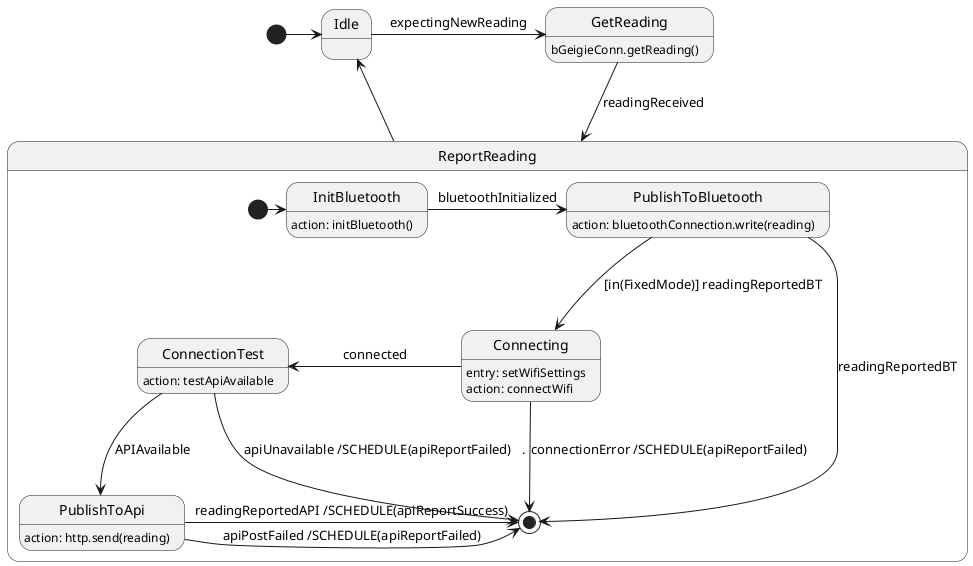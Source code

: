 @startuml


state Idle
state GetReading
GetReading : bGeigieConn.getReading()
state ReportReading {
    state InitBluetooth
    InitBluetooth: action: initBluetooth()
    state PublishToBluetooth
    PublishToBluetooth: action: bluetoothConnection.write(reading)
    state Connecting
    Connecting: entry: setWifiSettings
    Connecting: action: connectWifi
    state ConnectionTest
    ConnectionTest: action: testApiAvailable
    state PublishToApi
    PublishToApi: action: http.send(reading)

    [*] -> InitBluetooth
    InitBluetooth -> PublishToBluetooth : bluetoothInitialized
    PublishToBluetooth ---> [*] : readingReportedBT
    PublishToBluetooth ---> Connecting: [in(FixedMode)] readingReportedBT

    Connecting -l-> ConnectionTest : connected
    Connecting ---> [*] : connectionError /SCHEDULE(apiReportFailed)
    ConnectionTest --> PublishToApi : APIAvailable
    ConnectionTest ---> [*] : apiUnavailable /SCHEDULE(apiReportFailed)   .
    PublishToApi -> [*] : apiPostFailed /SCHEDULE(apiReportFailed)
    PublishToApi -> [*] : readingReportedAPI /SCHEDULE(apiReportSuccess)

}

[*] -> Idle
Idle -> GetReading : expectingNewReading
GetReading --> ReportReading : readingReceived
ReportReading -u-> Idle 


@enduml